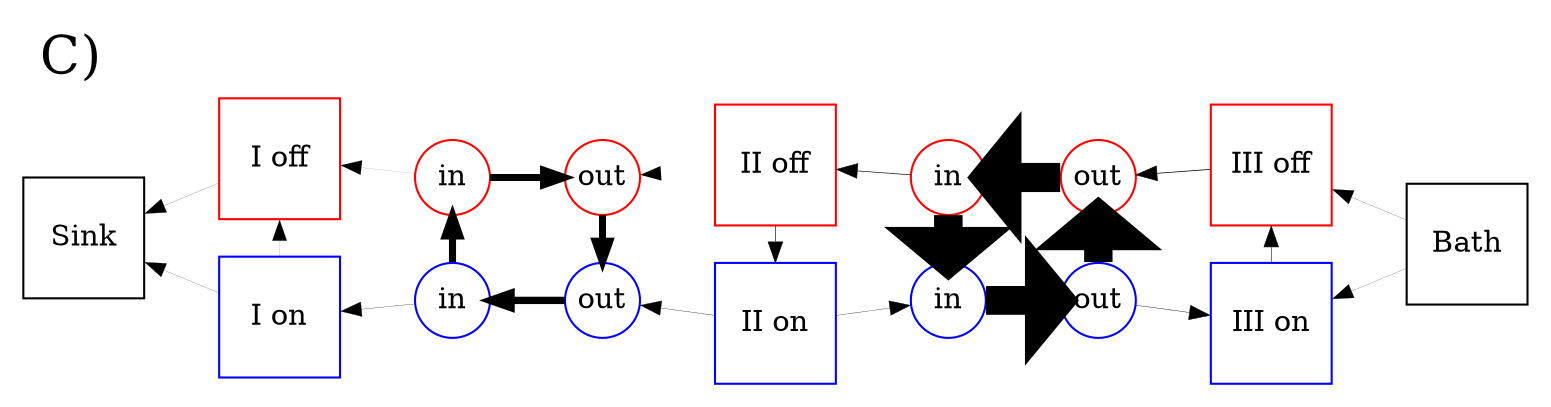 strict digraph  {
	graph [fontsize=25,
		label="C)",
		labeljust=left,
		labelloc=top,
		margin="0.1",
		rankdir=RL
	];
	node [fixedsize=true,
		label="\N",
		shape=square,
		width="0.8"
	];
	{
		graph [rank=same];
		BIi1		 [color=blue,
			label=in,
			shape=circle,
			width="0.5"];
		BIi0		 [color=red,
			label=in,
			shape=circle,
			width="0.5"];
	}
	{
		graph [rank=same];
		BIo1		 [color=blue,
			label=out,
			shape=circle,
			width="0.5"];
		BIo0		 [color=red,
			label=out,
			shape=circle,
			width="0.5"];
	}
	{
		graph [rank=same];
		BIIi1		 [color=blue,
			label=in,
			shape=circle,
			width="0.5"];
		BIIi0		 [color=red,
			label=in,
			shape=circle,
			width="0.5"];
	}
	{
		graph [rank=same];
		BIIo1		 [color=blue,
			label=out,
			shape=circle,
			width="0.5"];
		BIIo0		 [color=red,
			label=out,
			shape=circle,
			width="0.5"];
	}
	{
		graph [rank=same];
		"I on"		 [color=blue];
		"I off"		 [color=red];
	}
	{
		graph [rank=same];
		"II on"		 [color=blue];
		"II off"		 [color=red];
	}
	{
		graph [rank=same];
		"III on"		 [color=blue];
		"III off"		 [color=red];
	}
	subgraph cluster_BI {
		graph [color=grey,
			label="Inner Barrier Border",
			style=filled
		];
		BIi1;
		BIi0;
		BIi0 -> BIi1		 [dir=back,
			penwidth="3.39368426301"];
		BIo1;
		BIo1 -> BIi1		 [penwidth="3.53092260963"];
		BIo0;
		BIo0 -> BIi0		 [dir=back,
			penwidth="3.36071858676"];
		BIo0 -> BIo1		 [penwidth="3.37261119045"];
	}
	subgraph cluster_BII {
		graph [color=grey,
			label="Outer Barrier Border",
			style=filled
		];
		BIIi1;
		BIIi0;
		BIIi0 -> BIIi1		 [penwidth="13.6837463075"];
		BIIo1;
		BIIo1 -> BIIi1		 [dir=back,
			penwidth="13.8297959771"];
		BIIo0;
		BIIo0 -> BIIi0		 [penwidth="14.0"];
		BIIo0 -> BIIo1		 [dir=back,
			penwidth="13.6373834977"];
	}
	"III on" -> BIIo1	 [dir=back,
		penwidth="0.192412479454"];
	"II on" -> BIo1	 [penwidth="0.158311419181"];
	"I on" -> Sink	 [penwidth="0.0851020139027"];
	"III off" -> "III on"	 [dir=back,
		penwidth="0.277514507282"];
	"III off" -> BIIo0	 [penwidth="0.362616502318"];
	"II off" -> "II on"	 [penwidth="0.304361088812"];
	"II off" -> BIo0	 [penwidth="0.0118926036834"];
	"I off" -> "I on"	 [dir=back,
		penwidth="0.0521363327161"];
	"I off" -> Sink	 [penwidth="0.0851020089619"];
	Bath -> "III on"	 [penwidth="0.0851020114323"];
	Bath -> "III off"	 [penwidth="0.0851020114323"];
	BIi1 -> "I on"	 [penwidth="0.137238346619"];
	BIi0 -> "I off"	 [penwidth="0.0329656762459"];
	BIIi1 -> "II on"	 [dir=back,
		penwidth="0.146049669631"];
	BIIi0 -> "II off"	 [penwidth="0.316253692496"];
}
